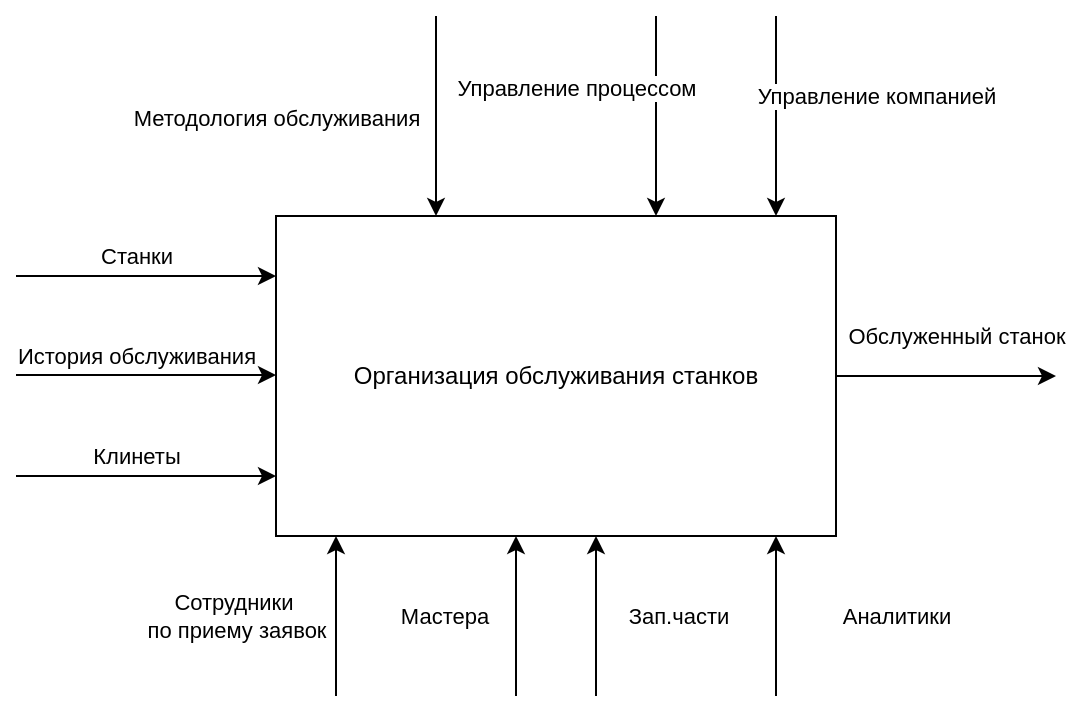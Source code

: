 <mxfile version="20.0.1" type="device"><diagram id="Wp70tFpYx9tBq_sGVqZO" name="Page-1"><mxGraphModel dx="2302" dy="1141" grid="1" gridSize="10" guides="1" tooltips="1" connect="1" arrows="1" fold="1" page="1" pageScale="1" pageWidth="827" pageHeight="1169" math="0" shadow="0"><root><mxCell id="0"/><mxCell id="1" parent="0"/><mxCell id="wHA9htXzQ6TT7dvacv06-1" value="Организация обслуживания станков" style="rounded=0;whiteSpace=wrap;html=1;" vertex="1" parent="1"><mxGeometry x="284" y="515" width="280" height="160" as="geometry"/></mxCell><mxCell id="wHA9htXzQ6TT7dvacv06-2" value="" style="endArrow=classic;html=1;rounded=0;" edge="1" parent="1" source="wHA9htXzQ6TT7dvacv06-1"><mxGeometry width="50" height="50" relative="1" as="geometry"><mxPoint x="604" y="620" as="sourcePoint"/><mxPoint x="674" y="595" as="targetPoint"/></mxGeometry></mxCell><mxCell id="wHA9htXzQ6TT7dvacv06-3" value="Обслуженный станок" style="edgeLabel;html=1;align=center;verticalAlign=middle;resizable=0;points=[];" vertex="1" connectable="0" parent="wHA9htXzQ6TT7dvacv06-2"><mxGeometry x="-0.327" y="1" relative="1" as="geometry"><mxPoint x="23" y="-19" as="offset"/></mxGeometry></mxCell><mxCell id="wHA9htXzQ6TT7dvacv06-4" value="" style="endArrow=classic;html=1;rounded=0;" edge="1" parent="1"><mxGeometry width="50" height="50" relative="1" as="geometry"><mxPoint x="364" y="415" as="sourcePoint"/><mxPoint x="364" y="515" as="targetPoint"/><Array as="points"/></mxGeometry></mxCell><mxCell id="wHA9htXzQ6TT7dvacv06-5" value="Методология обслуживания" style="edgeLabel;html=1;align=center;verticalAlign=middle;resizable=0;points=[];" vertex="1" connectable="0" parent="wHA9htXzQ6TT7dvacv06-4"><mxGeometry x="-0.731" y="-4" relative="1" as="geometry"><mxPoint x="-76" y="37" as="offset"/></mxGeometry></mxCell><mxCell id="wHA9htXzQ6TT7dvacv06-6" value="" style="endArrow=classic;html=1;rounded=0;" edge="1" parent="1"><mxGeometry width="50" height="50" relative="1" as="geometry"><mxPoint x="154" y="645" as="sourcePoint"/><mxPoint x="284" y="645" as="targetPoint"/></mxGeometry></mxCell><mxCell id="wHA9htXzQ6TT7dvacv06-7" value="Зап.части" style="edgeLabel;html=1;align=center;verticalAlign=middle;resizable=0;points=[];" vertex="1" connectable="0" parent="wHA9htXzQ6TT7dvacv06-6"><mxGeometry x="-0.218" y="-1" relative="1" as="geometry"><mxPoint x="280" y="69" as="offset"/></mxGeometry></mxCell><mxCell id="wHA9htXzQ6TT7dvacv06-8" value="Клинеты" style="edgeLabel;html=1;align=center;verticalAlign=middle;resizable=0;points=[];" vertex="1" connectable="0" parent="wHA9htXzQ6TT7dvacv06-6"><mxGeometry x="-0.169" y="1" relative="1" as="geometry"><mxPoint x="6" y="-9" as="offset"/></mxGeometry></mxCell><mxCell id="wHA9htXzQ6TT7dvacv06-9" value="" style="endArrow=classic;html=1;rounded=0;entryX=0;entryY=0.75;entryDx=0;entryDy=0;" edge="1" parent="1"><mxGeometry width="50" height="50" relative="1" as="geometry"><mxPoint x="154" y="594.52" as="sourcePoint"/><mxPoint x="284" y="594.52" as="targetPoint"/></mxGeometry></mxCell><mxCell id="wHA9htXzQ6TT7dvacv06-10" value="История обслуживания" style="edgeLabel;html=1;align=center;verticalAlign=middle;resizable=0;points=[];" vertex="1" connectable="0" parent="wHA9htXzQ6TT7dvacv06-9"><mxGeometry x="-0.538" y="-1" relative="1" as="geometry"><mxPoint x="30" y="-11" as="offset"/></mxGeometry></mxCell><mxCell id="wHA9htXzQ6TT7dvacv06-11" value="" style="endArrow=classic;html=1;rounded=0;" edge="1" parent="1"><mxGeometry width="50" height="50" relative="1" as="geometry"><mxPoint x="444" y="755" as="sourcePoint"/><mxPoint x="444" y="675" as="targetPoint"/><Array as="points"><mxPoint x="444" y="695"/></Array></mxGeometry></mxCell><mxCell id="wHA9htXzQ6TT7dvacv06-12" value="" style="endArrow=classic;html=1;rounded=0;entryX=0;entryY=0.75;entryDx=0;entryDy=0;" edge="1" parent="1"><mxGeometry width="50" height="50" relative="1" as="geometry"><mxPoint x="154" y="545" as="sourcePoint"/><mxPoint x="284" y="545.0" as="targetPoint"/></mxGeometry></mxCell><mxCell id="wHA9htXzQ6TT7dvacv06-13" value="Станки" style="edgeLabel;html=1;align=center;verticalAlign=middle;resizable=0;points=[];" vertex="1" connectable="0" parent="wHA9htXzQ6TT7dvacv06-12"><mxGeometry x="-0.169" y="1" relative="1" as="geometry"><mxPoint x="6" y="-9" as="offset"/></mxGeometry></mxCell><mxCell id="wHA9htXzQ6TT7dvacv06-14" value="" style="endArrow=classic;html=1;rounded=0;" edge="1" parent="1"><mxGeometry width="50" height="50" relative="1" as="geometry"><mxPoint x="474" y="415" as="sourcePoint"/><mxPoint x="474" y="515" as="targetPoint"/><Array as="points"/></mxGeometry></mxCell><mxCell id="wHA9htXzQ6TT7dvacv06-15" value="Управление процессом" style="edgeLabel;html=1;align=center;verticalAlign=middle;resizable=0;points=[];" vertex="1" connectable="0" parent="wHA9htXzQ6TT7dvacv06-14"><mxGeometry x="-0.731" y="-4" relative="1" as="geometry"><mxPoint x="-36" y="22" as="offset"/></mxGeometry></mxCell><mxCell id="wHA9htXzQ6TT7dvacv06-16" value="" style="endArrow=classic;html=1;rounded=0;" edge="1" parent="1"><mxGeometry width="50" height="50" relative="1" as="geometry"><mxPoint x="314" y="755" as="sourcePoint"/><mxPoint x="314" y="675" as="targetPoint"/></mxGeometry></mxCell><mxCell id="wHA9htXzQ6TT7dvacv06-17" value="Сотрудники&amp;nbsp;&lt;br&gt;по приему заявок" style="edgeLabel;html=1;align=center;verticalAlign=middle;resizable=0;points=[];" vertex="1" connectable="0" parent="wHA9htXzQ6TT7dvacv06-16"><mxGeometry x="0.305" y="-1" relative="1" as="geometry"><mxPoint x="-51" y="12" as="offset"/></mxGeometry></mxCell><mxCell id="wHA9htXzQ6TT7dvacv06-18" value="" style="endArrow=classic;html=1;rounded=0;" edge="1" parent="1"><mxGeometry width="50" height="50" relative="1" as="geometry"><mxPoint x="534" y="755" as="sourcePoint"/><mxPoint x="534" y="675" as="targetPoint"/></mxGeometry></mxCell><mxCell id="wHA9htXzQ6TT7dvacv06-19" value="Аналитики" style="edgeLabel;html=1;align=center;verticalAlign=middle;resizable=0;points=[];" vertex="1" connectable="0" parent="wHA9htXzQ6TT7dvacv06-18"><mxGeometry x="-0.523" y="1" relative="1" as="geometry"><mxPoint x="61" y="-21" as="offset"/></mxGeometry></mxCell><mxCell id="wHA9htXzQ6TT7dvacv06-20" value="" style="endArrow=classic;html=1;rounded=0;" edge="1" parent="1"><mxGeometry width="50" height="50" relative="1" as="geometry"><mxPoint x="534" y="415" as="sourcePoint"/><mxPoint x="534" y="515" as="targetPoint"/></mxGeometry></mxCell><mxCell id="wHA9htXzQ6TT7dvacv06-21" value="Управление компанией" style="edgeLabel;html=1;align=center;verticalAlign=middle;resizable=0;points=[];" vertex="1" connectable="0" parent="wHA9htXzQ6TT7dvacv06-20"><mxGeometry x="-0.337" relative="1" as="geometry"><mxPoint x="50" y="7" as="offset"/></mxGeometry></mxCell><mxCell id="wHA9htXzQ6TT7dvacv06-22" value="" style="endArrow=classic;html=1;rounded=0;" edge="1" parent="1"><mxGeometry width="50" height="50" relative="1" as="geometry"><mxPoint x="404" y="755" as="sourcePoint"/><mxPoint x="404" y="675" as="targetPoint"/></mxGeometry></mxCell><mxCell id="wHA9htXzQ6TT7dvacv06-23" value="Мастера" style="edgeLabel;html=1;align=center;verticalAlign=middle;resizable=0;points=[];" vertex="1" connectable="0" parent="wHA9htXzQ6TT7dvacv06-22"><mxGeometry x="0.305" y="-1" relative="1" as="geometry"><mxPoint x="-37" y="12" as="offset"/></mxGeometry></mxCell></root></mxGraphModel></diagram></mxfile>